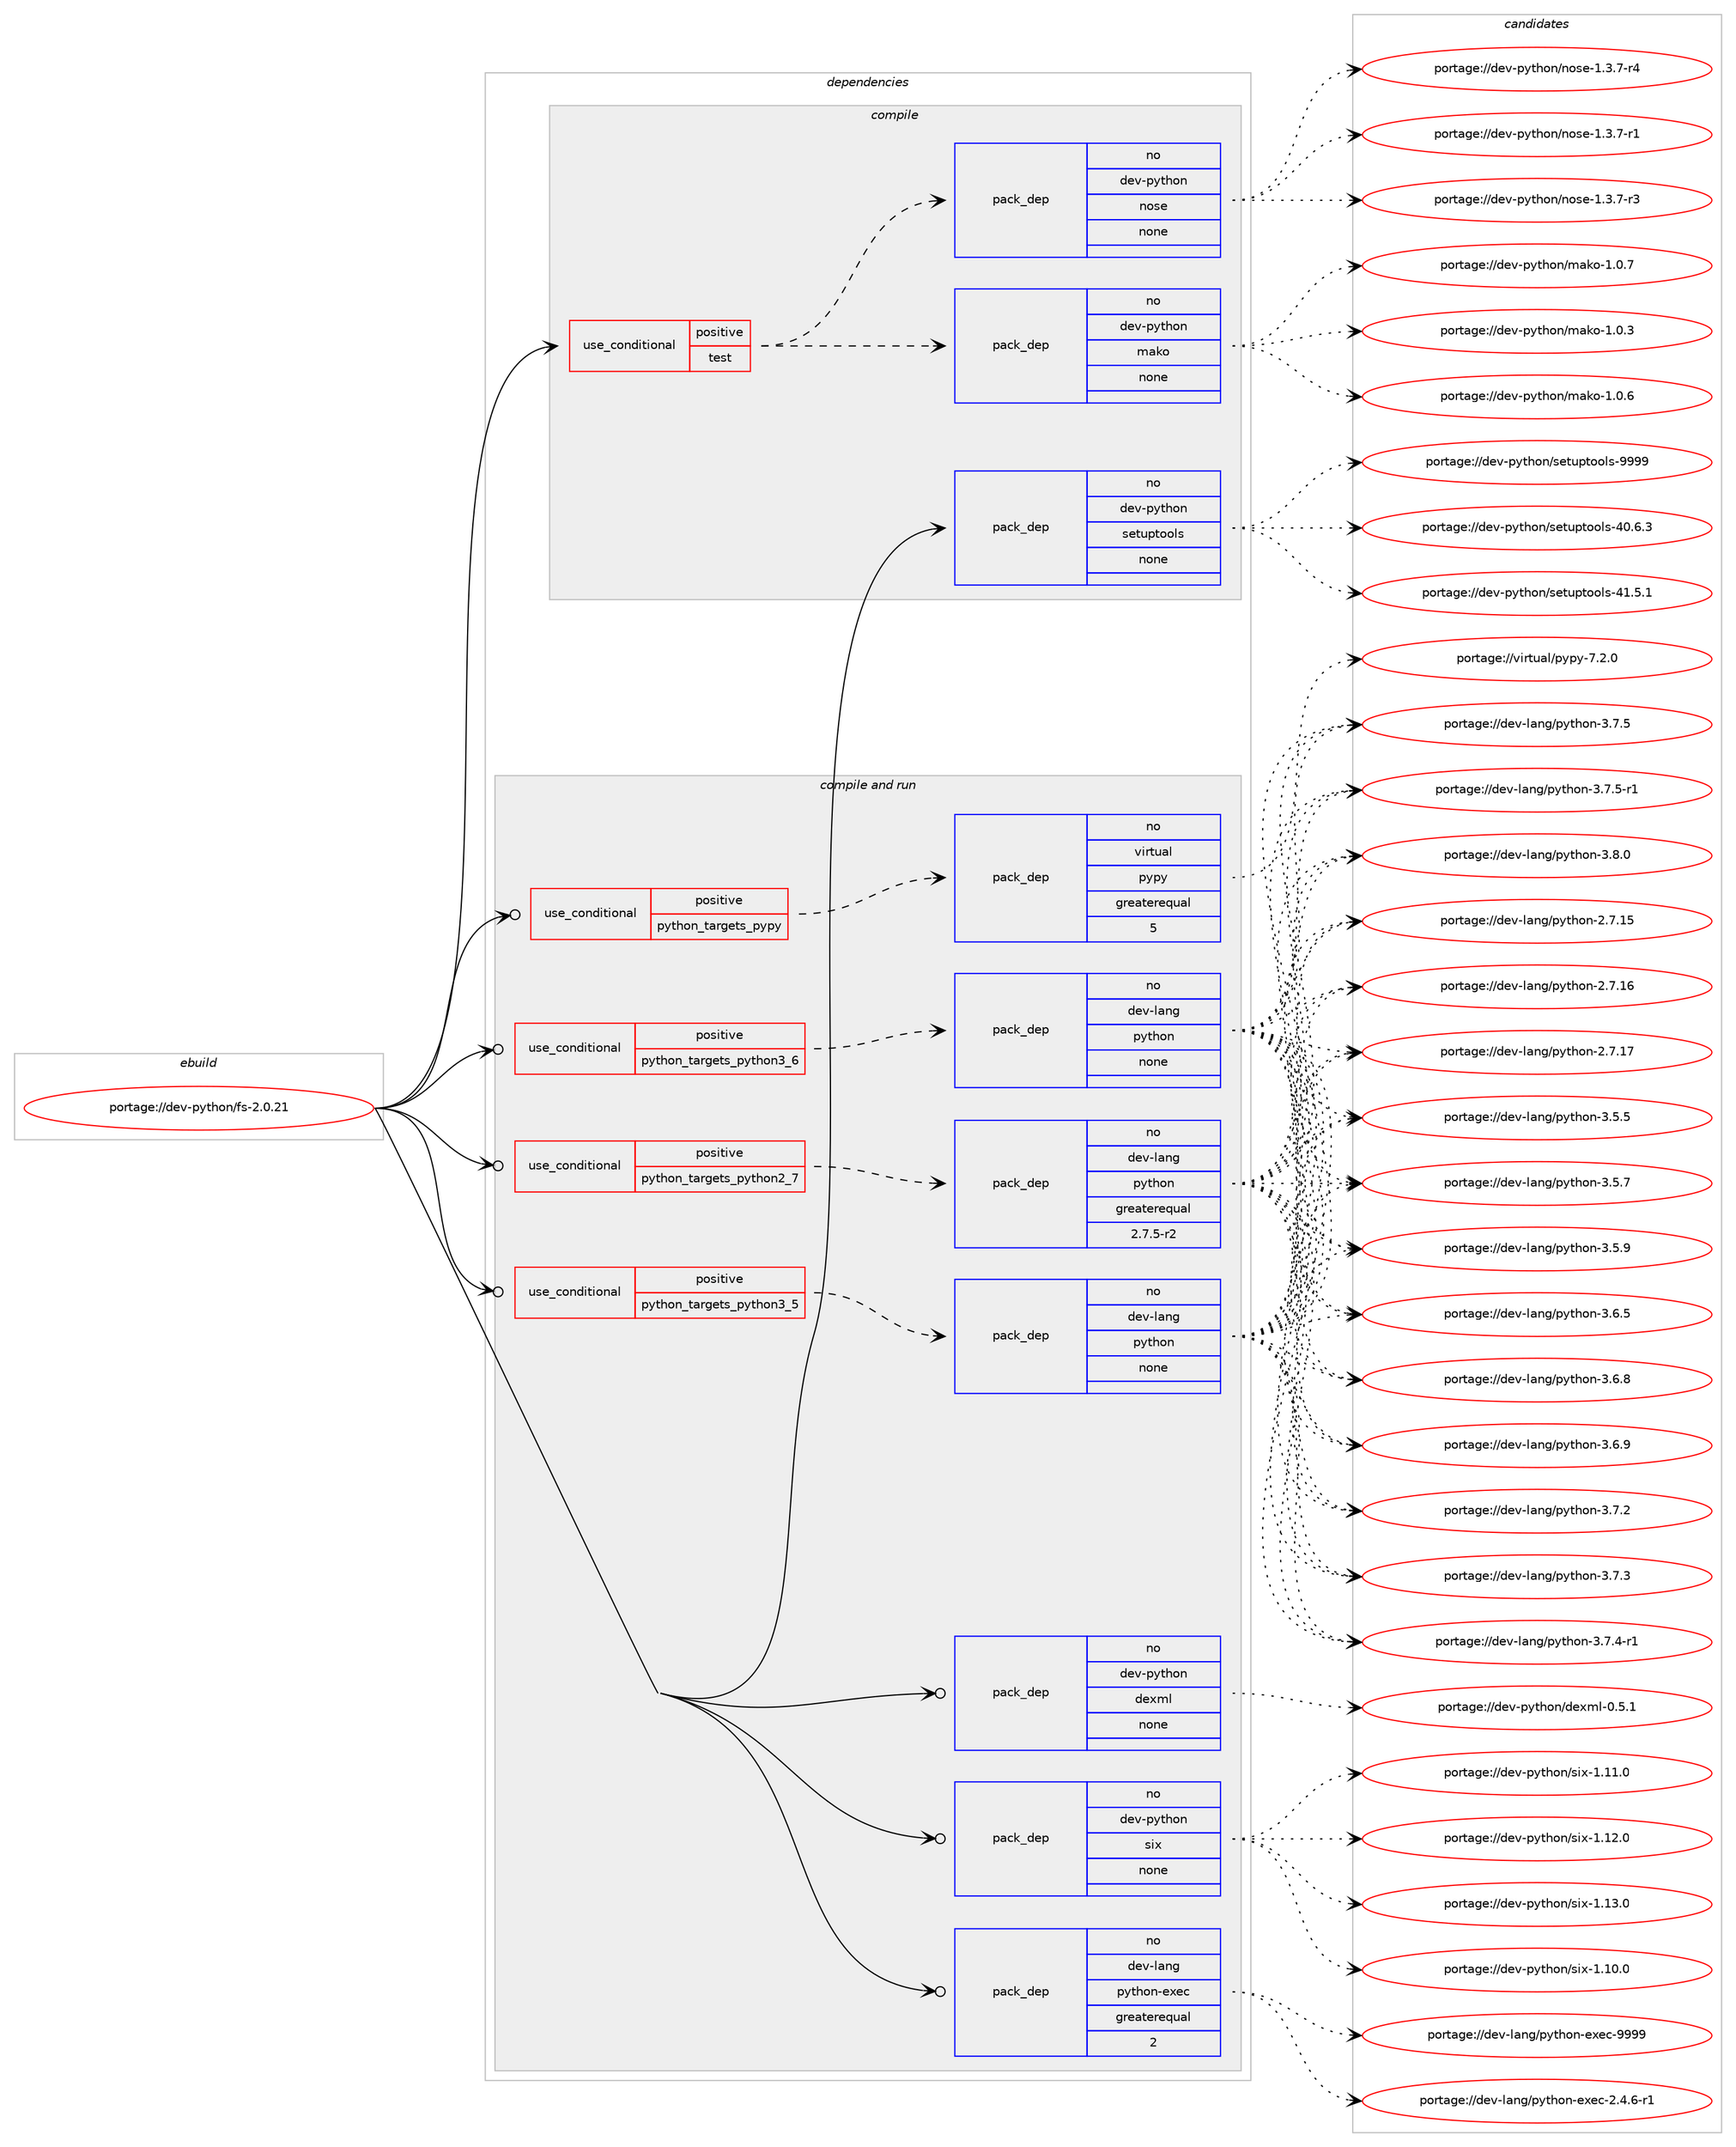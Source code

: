 digraph prolog {

# *************
# Graph options
# *************

newrank=true;
concentrate=true;
compound=true;
graph [rankdir=LR,fontname=Helvetica,fontsize=10,ranksep=1.5];#, ranksep=2.5, nodesep=0.2];
edge  [arrowhead=vee];
node  [fontname=Helvetica,fontsize=10];

# **********
# The ebuild
# **********

subgraph cluster_leftcol {
color=gray;
rank=same;
label=<<i>ebuild</i>>;
id [label="portage://dev-python/fs-2.0.21", color=red, width=4, href="../dev-python/fs-2.0.21.svg"];
}

# ****************
# The dependencies
# ****************

subgraph cluster_midcol {
color=gray;
label=<<i>dependencies</i>>;
subgraph cluster_compile {
fillcolor="#eeeeee";
style=filled;
label=<<i>compile</i>>;
subgraph cond29014 {
dependency140695 [label=<<TABLE BORDER="0" CELLBORDER="1" CELLSPACING="0" CELLPADDING="4"><TR><TD ROWSPAN="3" CELLPADDING="10">use_conditional</TD></TR><TR><TD>positive</TD></TR><TR><TD>test</TD></TR></TABLE>>, shape=none, color=red];
subgraph pack108363 {
dependency140696 [label=<<TABLE BORDER="0" CELLBORDER="1" CELLSPACING="0" CELLPADDING="4" WIDTH="220"><TR><TD ROWSPAN="6" CELLPADDING="30">pack_dep</TD></TR><TR><TD WIDTH="110">no</TD></TR><TR><TD>dev-python</TD></TR><TR><TD>mako</TD></TR><TR><TD>none</TD></TR><TR><TD></TD></TR></TABLE>>, shape=none, color=blue];
}
dependency140695:e -> dependency140696:w [weight=20,style="dashed",arrowhead="vee"];
subgraph pack108364 {
dependency140697 [label=<<TABLE BORDER="0" CELLBORDER="1" CELLSPACING="0" CELLPADDING="4" WIDTH="220"><TR><TD ROWSPAN="6" CELLPADDING="30">pack_dep</TD></TR><TR><TD WIDTH="110">no</TD></TR><TR><TD>dev-python</TD></TR><TR><TD>nose</TD></TR><TR><TD>none</TD></TR><TR><TD></TD></TR></TABLE>>, shape=none, color=blue];
}
dependency140695:e -> dependency140697:w [weight=20,style="dashed",arrowhead="vee"];
}
id:e -> dependency140695:w [weight=20,style="solid",arrowhead="vee"];
subgraph pack108365 {
dependency140698 [label=<<TABLE BORDER="0" CELLBORDER="1" CELLSPACING="0" CELLPADDING="4" WIDTH="220"><TR><TD ROWSPAN="6" CELLPADDING="30">pack_dep</TD></TR><TR><TD WIDTH="110">no</TD></TR><TR><TD>dev-python</TD></TR><TR><TD>setuptools</TD></TR><TR><TD>none</TD></TR><TR><TD></TD></TR></TABLE>>, shape=none, color=blue];
}
id:e -> dependency140698:w [weight=20,style="solid",arrowhead="vee"];
}
subgraph cluster_compileandrun {
fillcolor="#eeeeee";
style=filled;
label=<<i>compile and run</i>>;
subgraph cond29015 {
dependency140699 [label=<<TABLE BORDER="0" CELLBORDER="1" CELLSPACING="0" CELLPADDING="4"><TR><TD ROWSPAN="3" CELLPADDING="10">use_conditional</TD></TR><TR><TD>positive</TD></TR><TR><TD>python_targets_pypy</TD></TR></TABLE>>, shape=none, color=red];
subgraph pack108366 {
dependency140700 [label=<<TABLE BORDER="0" CELLBORDER="1" CELLSPACING="0" CELLPADDING="4" WIDTH="220"><TR><TD ROWSPAN="6" CELLPADDING="30">pack_dep</TD></TR><TR><TD WIDTH="110">no</TD></TR><TR><TD>virtual</TD></TR><TR><TD>pypy</TD></TR><TR><TD>greaterequal</TD></TR><TR><TD>5</TD></TR></TABLE>>, shape=none, color=blue];
}
dependency140699:e -> dependency140700:w [weight=20,style="dashed",arrowhead="vee"];
}
id:e -> dependency140699:w [weight=20,style="solid",arrowhead="odotvee"];
subgraph cond29016 {
dependency140701 [label=<<TABLE BORDER="0" CELLBORDER="1" CELLSPACING="0" CELLPADDING="4"><TR><TD ROWSPAN="3" CELLPADDING="10">use_conditional</TD></TR><TR><TD>positive</TD></TR><TR><TD>python_targets_python2_7</TD></TR></TABLE>>, shape=none, color=red];
subgraph pack108367 {
dependency140702 [label=<<TABLE BORDER="0" CELLBORDER="1" CELLSPACING="0" CELLPADDING="4" WIDTH="220"><TR><TD ROWSPAN="6" CELLPADDING="30">pack_dep</TD></TR><TR><TD WIDTH="110">no</TD></TR><TR><TD>dev-lang</TD></TR><TR><TD>python</TD></TR><TR><TD>greaterequal</TD></TR><TR><TD>2.7.5-r2</TD></TR></TABLE>>, shape=none, color=blue];
}
dependency140701:e -> dependency140702:w [weight=20,style="dashed",arrowhead="vee"];
}
id:e -> dependency140701:w [weight=20,style="solid",arrowhead="odotvee"];
subgraph cond29017 {
dependency140703 [label=<<TABLE BORDER="0" CELLBORDER="1" CELLSPACING="0" CELLPADDING="4"><TR><TD ROWSPAN="3" CELLPADDING="10">use_conditional</TD></TR><TR><TD>positive</TD></TR><TR><TD>python_targets_python3_5</TD></TR></TABLE>>, shape=none, color=red];
subgraph pack108368 {
dependency140704 [label=<<TABLE BORDER="0" CELLBORDER="1" CELLSPACING="0" CELLPADDING="4" WIDTH="220"><TR><TD ROWSPAN="6" CELLPADDING="30">pack_dep</TD></TR><TR><TD WIDTH="110">no</TD></TR><TR><TD>dev-lang</TD></TR><TR><TD>python</TD></TR><TR><TD>none</TD></TR><TR><TD></TD></TR></TABLE>>, shape=none, color=blue];
}
dependency140703:e -> dependency140704:w [weight=20,style="dashed",arrowhead="vee"];
}
id:e -> dependency140703:w [weight=20,style="solid",arrowhead="odotvee"];
subgraph cond29018 {
dependency140705 [label=<<TABLE BORDER="0" CELLBORDER="1" CELLSPACING="0" CELLPADDING="4"><TR><TD ROWSPAN="3" CELLPADDING="10">use_conditional</TD></TR><TR><TD>positive</TD></TR><TR><TD>python_targets_python3_6</TD></TR></TABLE>>, shape=none, color=red];
subgraph pack108369 {
dependency140706 [label=<<TABLE BORDER="0" CELLBORDER="1" CELLSPACING="0" CELLPADDING="4" WIDTH="220"><TR><TD ROWSPAN="6" CELLPADDING="30">pack_dep</TD></TR><TR><TD WIDTH="110">no</TD></TR><TR><TD>dev-lang</TD></TR><TR><TD>python</TD></TR><TR><TD>none</TD></TR><TR><TD></TD></TR></TABLE>>, shape=none, color=blue];
}
dependency140705:e -> dependency140706:w [weight=20,style="dashed",arrowhead="vee"];
}
id:e -> dependency140705:w [weight=20,style="solid",arrowhead="odotvee"];
subgraph pack108370 {
dependency140707 [label=<<TABLE BORDER="0" CELLBORDER="1" CELLSPACING="0" CELLPADDING="4" WIDTH="220"><TR><TD ROWSPAN="6" CELLPADDING="30">pack_dep</TD></TR><TR><TD WIDTH="110">no</TD></TR><TR><TD>dev-lang</TD></TR><TR><TD>python-exec</TD></TR><TR><TD>greaterequal</TD></TR><TR><TD>2</TD></TR></TABLE>>, shape=none, color=blue];
}
id:e -> dependency140707:w [weight=20,style="solid",arrowhead="odotvee"];
subgraph pack108371 {
dependency140708 [label=<<TABLE BORDER="0" CELLBORDER="1" CELLSPACING="0" CELLPADDING="4" WIDTH="220"><TR><TD ROWSPAN="6" CELLPADDING="30">pack_dep</TD></TR><TR><TD WIDTH="110">no</TD></TR><TR><TD>dev-python</TD></TR><TR><TD>dexml</TD></TR><TR><TD>none</TD></TR><TR><TD></TD></TR></TABLE>>, shape=none, color=blue];
}
id:e -> dependency140708:w [weight=20,style="solid",arrowhead="odotvee"];
subgraph pack108372 {
dependency140709 [label=<<TABLE BORDER="0" CELLBORDER="1" CELLSPACING="0" CELLPADDING="4" WIDTH="220"><TR><TD ROWSPAN="6" CELLPADDING="30">pack_dep</TD></TR><TR><TD WIDTH="110">no</TD></TR><TR><TD>dev-python</TD></TR><TR><TD>six</TD></TR><TR><TD>none</TD></TR><TR><TD></TD></TR></TABLE>>, shape=none, color=blue];
}
id:e -> dependency140709:w [weight=20,style="solid",arrowhead="odotvee"];
}
subgraph cluster_run {
fillcolor="#eeeeee";
style=filled;
label=<<i>run</i>>;
}
}

# **************
# The candidates
# **************

subgraph cluster_choices {
rank=same;
color=gray;
label=<<i>candidates</i>>;

subgraph choice108363 {
color=black;
nodesep=1;
choiceportage100101118451121211161041111104710997107111454946484651 [label="portage://dev-python/mako-1.0.3", color=red, width=4,href="../dev-python/mako-1.0.3.svg"];
choiceportage100101118451121211161041111104710997107111454946484654 [label="portage://dev-python/mako-1.0.6", color=red, width=4,href="../dev-python/mako-1.0.6.svg"];
choiceportage100101118451121211161041111104710997107111454946484655 [label="portage://dev-python/mako-1.0.7", color=red, width=4,href="../dev-python/mako-1.0.7.svg"];
dependency140696:e -> choiceportage100101118451121211161041111104710997107111454946484651:w [style=dotted,weight="100"];
dependency140696:e -> choiceportage100101118451121211161041111104710997107111454946484654:w [style=dotted,weight="100"];
dependency140696:e -> choiceportage100101118451121211161041111104710997107111454946484655:w [style=dotted,weight="100"];
}
subgraph choice108364 {
color=black;
nodesep=1;
choiceportage10010111845112121116104111110471101111151014549465146554511449 [label="portage://dev-python/nose-1.3.7-r1", color=red, width=4,href="../dev-python/nose-1.3.7-r1.svg"];
choiceportage10010111845112121116104111110471101111151014549465146554511451 [label="portage://dev-python/nose-1.3.7-r3", color=red, width=4,href="../dev-python/nose-1.3.7-r3.svg"];
choiceportage10010111845112121116104111110471101111151014549465146554511452 [label="portage://dev-python/nose-1.3.7-r4", color=red, width=4,href="../dev-python/nose-1.3.7-r4.svg"];
dependency140697:e -> choiceportage10010111845112121116104111110471101111151014549465146554511449:w [style=dotted,weight="100"];
dependency140697:e -> choiceportage10010111845112121116104111110471101111151014549465146554511451:w [style=dotted,weight="100"];
dependency140697:e -> choiceportage10010111845112121116104111110471101111151014549465146554511452:w [style=dotted,weight="100"];
}
subgraph choice108365 {
color=black;
nodesep=1;
choiceportage100101118451121211161041111104711510111611711211611111110811545524846544651 [label="portage://dev-python/setuptools-40.6.3", color=red, width=4,href="../dev-python/setuptools-40.6.3.svg"];
choiceportage100101118451121211161041111104711510111611711211611111110811545524946534649 [label="portage://dev-python/setuptools-41.5.1", color=red, width=4,href="../dev-python/setuptools-41.5.1.svg"];
choiceportage10010111845112121116104111110471151011161171121161111111081154557575757 [label="portage://dev-python/setuptools-9999", color=red, width=4,href="../dev-python/setuptools-9999.svg"];
dependency140698:e -> choiceportage100101118451121211161041111104711510111611711211611111110811545524846544651:w [style=dotted,weight="100"];
dependency140698:e -> choiceportage100101118451121211161041111104711510111611711211611111110811545524946534649:w [style=dotted,weight="100"];
dependency140698:e -> choiceportage10010111845112121116104111110471151011161171121161111111081154557575757:w [style=dotted,weight="100"];
}
subgraph choice108366 {
color=black;
nodesep=1;
choiceportage1181051141161179710847112121112121455546504648 [label="portage://virtual/pypy-7.2.0", color=red, width=4,href="../virtual/pypy-7.2.0.svg"];
dependency140700:e -> choiceportage1181051141161179710847112121112121455546504648:w [style=dotted,weight="100"];
}
subgraph choice108367 {
color=black;
nodesep=1;
choiceportage10010111845108971101034711212111610411111045504655464953 [label="portage://dev-lang/python-2.7.15", color=red, width=4,href="../dev-lang/python-2.7.15.svg"];
choiceportage10010111845108971101034711212111610411111045504655464954 [label="portage://dev-lang/python-2.7.16", color=red, width=4,href="../dev-lang/python-2.7.16.svg"];
choiceportage10010111845108971101034711212111610411111045504655464955 [label="portage://dev-lang/python-2.7.17", color=red, width=4,href="../dev-lang/python-2.7.17.svg"];
choiceportage100101118451089711010347112121116104111110455146534653 [label="portage://dev-lang/python-3.5.5", color=red, width=4,href="../dev-lang/python-3.5.5.svg"];
choiceportage100101118451089711010347112121116104111110455146534655 [label="portage://dev-lang/python-3.5.7", color=red, width=4,href="../dev-lang/python-3.5.7.svg"];
choiceportage100101118451089711010347112121116104111110455146534657 [label="portage://dev-lang/python-3.5.9", color=red, width=4,href="../dev-lang/python-3.5.9.svg"];
choiceportage100101118451089711010347112121116104111110455146544653 [label="portage://dev-lang/python-3.6.5", color=red, width=4,href="../dev-lang/python-3.6.5.svg"];
choiceportage100101118451089711010347112121116104111110455146544656 [label="portage://dev-lang/python-3.6.8", color=red, width=4,href="../dev-lang/python-3.6.8.svg"];
choiceportage100101118451089711010347112121116104111110455146544657 [label="portage://dev-lang/python-3.6.9", color=red, width=4,href="../dev-lang/python-3.6.9.svg"];
choiceportage100101118451089711010347112121116104111110455146554650 [label="portage://dev-lang/python-3.7.2", color=red, width=4,href="../dev-lang/python-3.7.2.svg"];
choiceportage100101118451089711010347112121116104111110455146554651 [label="portage://dev-lang/python-3.7.3", color=red, width=4,href="../dev-lang/python-3.7.3.svg"];
choiceportage1001011184510897110103471121211161041111104551465546524511449 [label="portage://dev-lang/python-3.7.4-r1", color=red, width=4,href="../dev-lang/python-3.7.4-r1.svg"];
choiceportage100101118451089711010347112121116104111110455146554653 [label="portage://dev-lang/python-3.7.5", color=red, width=4,href="../dev-lang/python-3.7.5.svg"];
choiceportage1001011184510897110103471121211161041111104551465546534511449 [label="portage://dev-lang/python-3.7.5-r1", color=red, width=4,href="../dev-lang/python-3.7.5-r1.svg"];
choiceportage100101118451089711010347112121116104111110455146564648 [label="portage://dev-lang/python-3.8.0", color=red, width=4,href="../dev-lang/python-3.8.0.svg"];
dependency140702:e -> choiceportage10010111845108971101034711212111610411111045504655464953:w [style=dotted,weight="100"];
dependency140702:e -> choiceportage10010111845108971101034711212111610411111045504655464954:w [style=dotted,weight="100"];
dependency140702:e -> choiceportage10010111845108971101034711212111610411111045504655464955:w [style=dotted,weight="100"];
dependency140702:e -> choiceportage100101118451089711010347112121116104111110455146534653:w [style=dotted,weight="100"];
dependency140702:e -> choiceportage100101118451089711010347112121116104111110455146534655:w [style=dotted,weight="100"];
dependency140702:e -> choiceportage100101118451089711010347112121116104111110455146534657:w [style=dotted,weight="100"];
dependency140702:e -> choiceportage100101118451089711010347112121116104111110455146544653:w [style=dotted,weight="100"];
dependency140702:e -> choiceportage100101118451089711010347112121116104111110455146544656:w [style=dotted,weight="100"];
dependency140702:e -> choiceportage100101118451089711010347112121116104111110455146544657:w [style=dotted,weight="100"];
dependency140702:e -> choiceportage100101118451089711010347112121116104111110455146554650:w [style=dotted,weight="100"];
dependency140702:e -> choiceportage100101118451089711010347112121116104111110455146554651:w [style=dotted,weight="100"];
dependency140702:e -> choiceportage1001011184510897110103471121211161041111104551465546524511449:w [style=dotted,weight="100"];
dependency140702:e -> choiceportage100101118451089711010347112121116104111110455146554653:w [style=dotted,weight="100"];
dependency140702:e -> choiceportage1001011184510897110103471121211161041111104551465546534511449:w [style=dotted,weight="100"];
dependency140702:e -> choiceportage100101118451089711010347112121116104111110455146564648:w [style=dotted,weight="100"];
}
subgraph choice108368 {
color=black;
nodesep=1;
choiceportage10010111845108971101034711212111610411111045504655464953 [label="portage://dev-lang/python-2.7.15", color=red, width=4,href="../dev-lang/python-2.7.15.svg"];
choiceportage10010111845108971101034711212111610411111045504655464954 [label="portage://dev-lang/python-2.7.16", color=red, width=4,href="../dev-lang/python-2.7.16.svg"];
choiceportage10010111845108971101034711212111610411111045504655464955 [label="portage://dev-lang/python-2.7.17", color=red, width=4,href="../dev-lang/python-2.7.17.svg"];
choiceportage100101118451089711010347112121116104111110455146534653 [label="portage://dev-lang/python-3.5.5", color=red, width=4,href="../dev-lang/python-3.5.5.svg"];
choiceportage100101118451089711010347112121116104111110455146534655 [label="portage://dev-lang/python-3.5.7", color=red, width=4,href="../dev-lang/python-3.5.7.svg"];
choiceportage100101118451089711010347112121116104111110455146534657 [label="portage://dev-lang/python-3.5.9", color=red, width=4,href="../dev-lang/python-3.5.9.svg"];
choiceportage100101118451089711010347112121116104111110455146544653 [label="portage://dev-lang/python-3.6.5", color=red, width=4,href="../dev-lang/python-3.6.5.svg"];
choiceportage100101118451089711010347112121116104111110455146544656 [label="portage://dev-lang/python-3.6.8", color=red, width=4,href="../dev-lang/python-3.6.8.svg"];
choiceportage100101118451089711010347112121116104111110455146544657 [label="portage://dev-lang/python-3.6.9", color=red, width=4,href="../dev-lang/python-3.6.9.svg"];
choiceportage100101118451089711010347112121116104111110455146554650 [label="portage://dev-lang/python-3.7.2", color=red, width=4,href="../dev-lang/python-3.7.2.svg"];
choiceportage100101118451089711010347112121116104111110455146554651 [label="portage://dev-lang/python-3.7.3", color=red, width=4,href="../dev-lang/python-3.7.3.svg"];
choiceportage1001011184510897110103471121211161041111104551465546524511449 [label="portage://dev-lang/python-3.7.4-r1", color=red, width=4,href="../dev-lang/python-3.7.4-r1.svg"];
choiceportage100101118451089711010347112121116104111110455146554653 [label="portage://dev-lang/python-3.7.5", color=red, width=4,href="../dev-lang/python-3.7.5.svg"];
choiceportage1001011184510897110103471121211161041111104551465546534511449 [label="portage://dev-lang/python-3.7.5-r1", color=red, width=4,href="../dev-lang/python-3.7.5-r1.svg"];
choiceportage100101118451089711010347112121116104111110455146564648 [label="portage://dev-lang/python-3.8.0", color=red, width=4,href="../dev-lang/python-3.8.0.svg"];
dependency140704:e -> choiceportage10010111845108971101034711212111610411111045504655464953:w [style=dotted,weight="100"];
dependency140704:e -> choiceportage10010111845108971101034711212111610411111045504655464954:w [style=dotted,weight="100"];
dependency140704:e -> choiceportage10010111845108971101034711212111610411111045504655464955:w [style=dotted,weight="100"];
dependency140704:e -> choiceportage100101118451089711010347112121116104111110455146534653:w [style=dotted,weight="100"];
dependency140704:e -> choiceportage100101118451089711010347112121116104111110455146534655:w [style=dotted,weight="100"];
dependency140704:e -> choiceportage100101118451089711010347112121116104111110455146534657:w [style=dotted,weight="100"];
dependency140704:e -> choiceportage100101118451089711010347112121116104111110455146544653:w [style=dotted,weight="100"];
dependency140704:e -> choiceportage100101118451089711010347112121116104111110455146544656:w [style=dotted,weight="100"];
dependency140704:e -> choiceportage100101118451089711010347112121116104111110455146544657:w [style=dotted,weight="100"];
dependency140704:e -> choiceportage100101118451089711010347112121116104111110455146554650:w [style=dotted,weight="100"];
dependency140704:e -> choiceportage100101118451089711010347112121116104111110455146554651:w [style=dotted,weight="100"];
dependency140704:e -> choiceportage1001011184510897110103471121211161041111104551465546524511449:w [style=dotted,weight="100"];
dependency140704:e -> choiceportage100101118451089711010347112121116104111110455146554653:w [style=dotted,weight="100"];
dependency140704:e -> choiceportage1001011184510897110103471121211161041111104551465546534511449:w [style=dotted,weight="100"];
dependency140704:e -> choiceportage100101118451089711010347112121116104111110455146564648:w [style=dotted,weight="100"];
}
subgraph choice108369 {
color=black;
nodesep=1;
choiceportage10010111845108971101034711212111610411111045504655464953 [label="portage://dev-lang/python-2.7.15", color=red, width=4,href="../dev-lang/python-2.7.15.svg"];
choiceportage10010111845108971101034711212111610411111045504655464954 [label="portage://dev-lang/python-2.7.16", color=red, width=4,href="../dev-lang/python-2.7.16.svg"];
choiceportage10010111845108971101034711212111610411111045504655464955 [label="portage://dev-lang/python-2.7.17", color=red, width=4,href="../dev-lang/python-2.7.17.svg"];
choiceportage100101118451089711010347112121116104111110455146534653 [label="portage://dev-lang/python-3.5.5", color=red, width=4,href="../dev-lang/python-3.5.5.svg"];
choiceportage100101118451089711010347112121116104111110455146534655 [label="portage://dev-lang/python-3.5.7", color=red, width=4,href="../dev-lang/python-3.5.7.svg"];
choiceportage100101118451089711010347112121116104111110455146534657 [label="portage://dev-lang/python-3.5.9", color=red, width=4,href="../dev-lang/python-3.5.9.svg"];
choiceportage100101118451089711010347112121116104111110455146544653 [label="portage://dev-lang/python-3.6.5", color=red, width=4,href="../dev-lang/python-3.6.5.svg"];
choiceportage100101118451089711010347112121116104111110455146544656 [label="portage://dev-lang/python-3.6.8", color=red, width=4,href="../dev-lang/python-3.6.8.svg"];
choiceportage100101118451089711010347112121116104111110455146544657 [label="portage://dev-lang/python-3.6.9", color=red, width=4,href="../dev-lang/python-3.6.9.svg"];
choiceportage100101118451089711010347112121116104111110455146554650 [label="portage://dev-lang/python-3.7.2", color=red, width=4,href="../dev-lang/python-3.7.2.svg"];
choiceportage100101118451089711010347112121116104111110455146554651 [label="portage://dev-lang/python-3.7.3", color=red, width=4,href="../dev-lang/python-3.7.3.svg"];
choiceportage1001011184510897110103471121211161041111104551465546524511449 [label="portage://dev-lang/python-3.7.4-r1", color=red, width=4,href="../dev-lang/python-3.7.4-r1.svg"];
choiceportage100101118451089711010347112121116104111110455146554653 [label="portage://dev-lang/python-3.7.5", color=red, width=4,href="../dev-lang/python-3.7.5.svg"];
choiceportage1001011184510897110103471121211161041111104551465546534511449 [label="portage://dev-lang/python-3.7.5-r1", color=red, width=4,href="../dev-lang/python-3.7.5-r1.svg"];
choiceportage100101118451089711010347112121116104111110455146564648 [label="portage://dev-lang/python-3.8.0", color=red, width=4,href="../dev-lang/python-3.8.0.svg"];
dependency140706:e -> choiceportage10010111845108971101034711212111610411111045504655464953:w [style=dotted,weight="100"];
dependency140706:e -> choiceportage10010111845108971101034711212111610411111045504655464954:w [style=dotted,weight="100"];
dependency140706:e -> choiceportage10010111845108971101034711212111610411111045504655464955:w [style=dotted,weight="100"];
dependency140706:e -> choiceportage100101118451089711010347112121116104111110455146534653:w [style=dotted,weight="100"];
dependency140706:e -> choiceportage100101118451089711010347112121116104111110455146534655:w [style=dotted,weight="100"];
dependency140706:e -> choiceportage100101118451089711010347112121116104111110455146534657:w [style=dotted,weight="100"];
dependency140706:e -> choiceportage100101118451089711010347112121116104111110455146544653:w [style=dotted,weight="100"];
dependency140706:e -> choiceportage100101118451089711010347112121116104111110455146544656:w [style=dotted,weight="100"];
dependency140706:e -> choiceportage100101118451089711010347112121116104111110455146544657:w [style=dotted,weight="100"];
dependency140706:e -> choiceportage100101118451089711010347112121116104111110455146554650:w [style=dotted,weight="100"];
dependency140706:e -> choiceportage100101118451089711010347112121116104111110455146554651:w [style=dotted,weight="100"];
dependency140706:e -> choiceportage1001011184510897110103471121211161041111104551465546524511449:w [style=dotted,weight="100"];
dependency140706:e -> choiceportage100101118451089711010347112121116104111110455146554653:w [style=dotted,weight="100"];
dependency140706:e -> choiceportage1001011184510897110103471121211161041111104551465546534511449:w [style=dotted,weight="100"];
dependency140706:e -> choiceportage100101118451089711010347112121116104111110455146564648:w [style=dotted,weight="100"];
}
subgraph choice108370 {
color=black;
nodesep=1;
choiceportage10010111845108971101034711212111610411111045101120101994550465246544511449 [label="portage://dev-lang/python-exec-2.4.6-r1", color=red, width=4,href="../dev-lang/python-exec-2.4.6-r1.svg"];
choiceportage10010111845108971101034711212111610411111045101120101994557575757 [label="portage://dev-lang/python-exec-9999", color=red, width=4,href="../dev-lang/python-exec-9999.svg"];
dependency140707:e -> choiceportage10010111845108971101034711212111610411111045101120101994550465246544511449:w [style=dotted,weight="100"];
dependency140707:e -> choiceportage10010111845108971101034711212111610411111045101120101994557575757:w [style=dotted,weight="100"];
}
subgraph choice108371 {
color=black;
nodesep=1;
choiceportage1001011184511212111610411111047100101120109108454846534649 [label="portage://dev-python/dexml-0.5.1", color=red, width=4,href="../dev-python/dexml-0.5.1.svg"];
dependency140708:e -> choiceportage1001011184511212111610411111047100101120109108454846534649:w [style=dotted,weight="100"];
}
subgraph choice108372 {
color=black;
nodesep=1;
choiceportage100101118451121211161041111104711510512045494649484648 [label="portage://dev-python/six-1.10.0", color=red, width=4,href="../dev-python/six-1.10.0.svg"];
choiceportage100101118451121211161041111104711510512045494649494648 [label="portage://dev-python/six-1.11.0", color=red, width=4,href="../dev-python/six-1.11.0.svg"];
choiceportage100101118451121211161041111104711510512045494649504648 [label="portage://dev-python/six-1.12.0", color=red, width=4,href="../dev-python/six-1.12.0.svg"];
choiceportage100101118451121211161041111104711510512045494649514648 [label="portage://dev-python/six-1.13.0", color=red, width=4,href="../dev-python/six-1.13.0.svg"];
dependency140709:e -> choiceportage100101118451121211161041111104711510512045494649484648:w [style=dotted,weight="100"];
dependency140709:e -> choiceportage100101118451121211161041111104711510512045494649494648:w [style=dotted,weight="100"];
dependency140709:e -> choiceportage100101118451121211161041111104711510512045494649504648:w [style=dotted,weight="100"];
dependency140709:e -> choiceportage100101118451121211161041111104711510512045494649514648:w [style=dotted,weight="100"];
}
}

}
